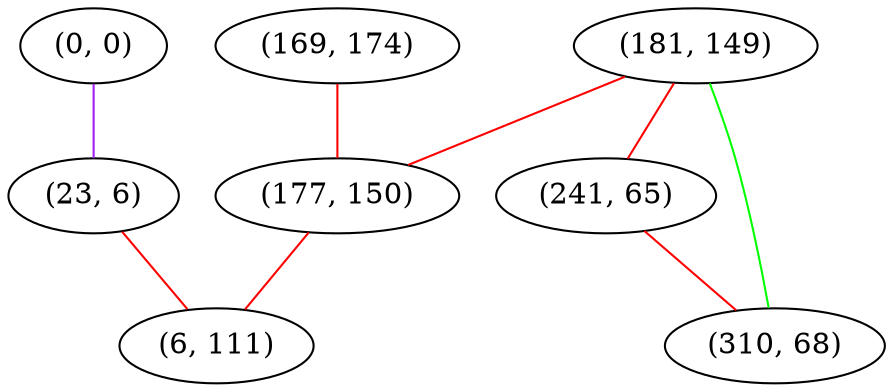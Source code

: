graph "" {
"(0, 0)";
"(169, 174)";
"(181, 149)";
"(241, 65)";
"(310, 68)";
"(177, 150)";
"(23, 6)";
"(6, 111)";
"(0, 0)" -- "(23, 6)"  [color=purple, key=0, weight=4];
"(169, 174)" -- "(177, 150)"  [color=red, key=0, weight=1];
"(181, 149)" -- "(310, 68)"  [color=green, key=0, weight=2];
"(181, 149)" -- "(177, 150)"  [color=red, key=0, weight=1];
"(181, 149)" -- "(241, 65)"  [color=red, key=0, weight=1];
"(241, 65)" -- "(310, 68)"  [color=red, key=0, weight=1];
"(177, 150)" -- "(6, 111)"  [color=red, key=0, weight=1];
"(23, 6)" -- "(6, 111)"  [color=red, key=0, weight=1];
}

